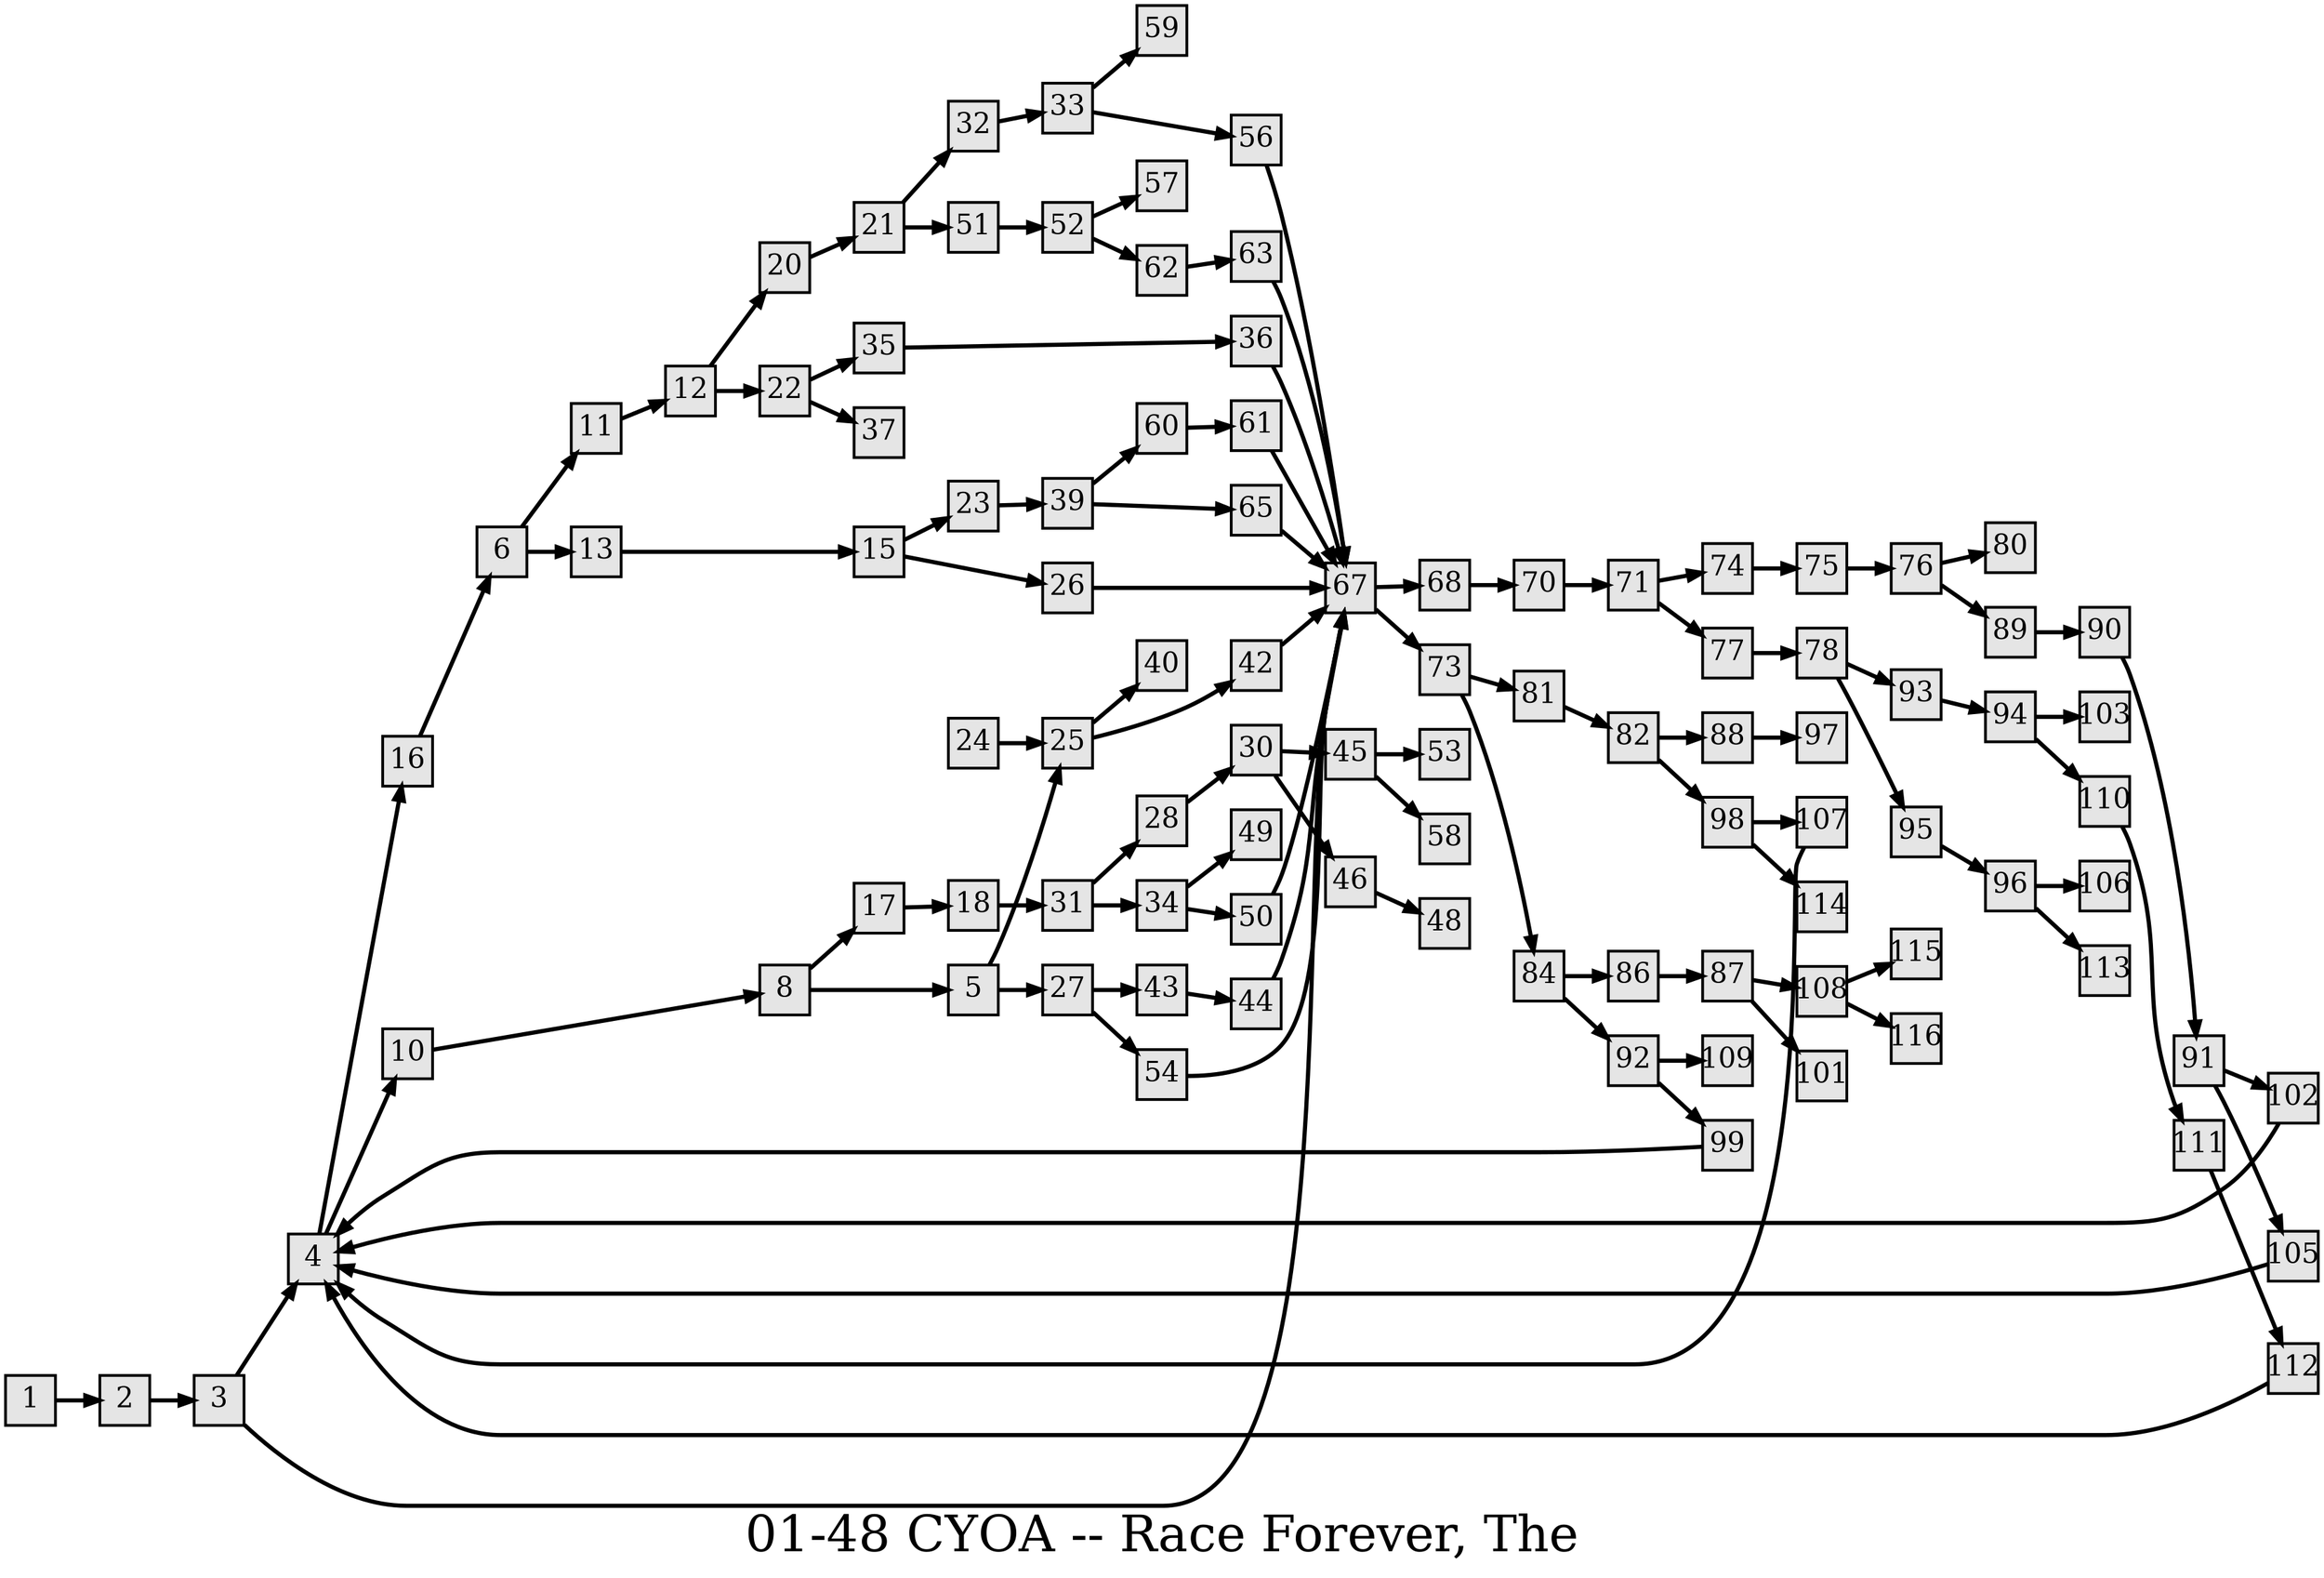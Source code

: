 digraph g{
  graph [ label="01-48 CYOA -- Race Forever, The" rankdir=LR, ordering=out, fontsize=36, nodesep="0.35", ranksep="0.45"];
  node  [shape=rect, penwidth=2, fontsize=20, style=filled, fillcolor=grey90, margin="0,0", labelfloat=true, regular=true, fixedsize=true];
  edge  [labelfloat=true, penwidth=3, fontsize=12];
  // ---;
  // group  : Katz;
  // id     : 01-48;
  // gbid   : 552;
  // series : CYOA;
  // title  : Race Forever, The;
  // author : R.A. Montgomery;
  // credit:;
  // - name :;
  // role : encoder;
  // date : 2017-08-18;
  // - name : Jeremy Douglass;
  // role : editor;
  // date : 2017-10-19;
  // render:;
  // - name   : small;
  // styles : gvStyles-small.txt;
  // engine : dot;
  // comment: >;
  
  // ---;
  
  // From | To | Label;
  
  1 -> 2;
  2 -> 3;
  3 -> 4;
  3 -> 67;
  4 -> 16;
  4 -> 10;
  5 -> 25;
  5 -> 27;
  6 -> 11;
  6 -> 13;
  8 -> 17;
  8 -> 5;
  10 -> 8;
  11 -> 12;
  12 -> 20;
  12 -> 22;
  13 -> 15;
  15 -> 23;
  15 -> 26;
  16 -> 6;
  17 -> 18;
  18 -> 31;
  20 -> 21;
  21 -> 32;
  21 -> 51;
  22 -> 35;
  22 -> 37;
  23 -> 39;
  24 -> 25;
  25 -> 40;
  25 -> 42;
  26 -> 67;
  27 -> 43;
  27 -> 54;
  28 -> 30;
  30 -> 45;
  30 -> 46;
  31 -> 28;
  31 -> 34;
  32 -> 33;
  33 -> 59;
  33 -> 56;
  34 -> 49;
  34 -> 50;
  35 -> 36;
  36 -> 67;
  39 -> 60;
  39 -> 65;
  42 -> 67;
  43 -> 44;
  44 -> 67;
  45 -> 53;
  45 -> 58;
  46 -> 48;
  50 -> 67;
  51 -> 52;
  52 -> 57;
  52 -> 62;
  54 -> 67;
  56 -> 67;
  60 -> 61;
  61 -> 67;
  62 -> 63;
  63 -> 67;
  65 -> 67;
  67 -> 68;
  67 -> 73;
  68 -> 70;
  70 -> 71;
  71 -> 74;
  71 -> 77;
  73 -> 81;
  73 -> 84;
  74 -> 75;
  75 -> 76;
  76 -> 80;
  76 -> 89;
  77 -> 78;
  78 -> 93;
  78 -> 95;
  81 -> 82;
  82 -> 88;
  82 -> 98;
  84 -> 86;
  84 -> 92;
  86 -> 87;
  87 -> 108;
  87 -> 101;
  88 -> 97;
  89 -> 90;
  90 -> 91;
  91 -> 102;
  91 -> 105;
  92 -> 109;
  92 -> 99;
  93 -> 94;
  94 -> 103;
  94 -> 110;
  95 -> 96;
  96 -> 106;
  96 -> 113;
  98 -> 107;
  98 -> 114;
  99 -> 4;
  102 -> 4;
  105 -> 4;
  107 -> 4;
  108 -> 115;
  108 -> 116;
  110 -> 111;
  111 -> 112;
  112 -> 4;
}

